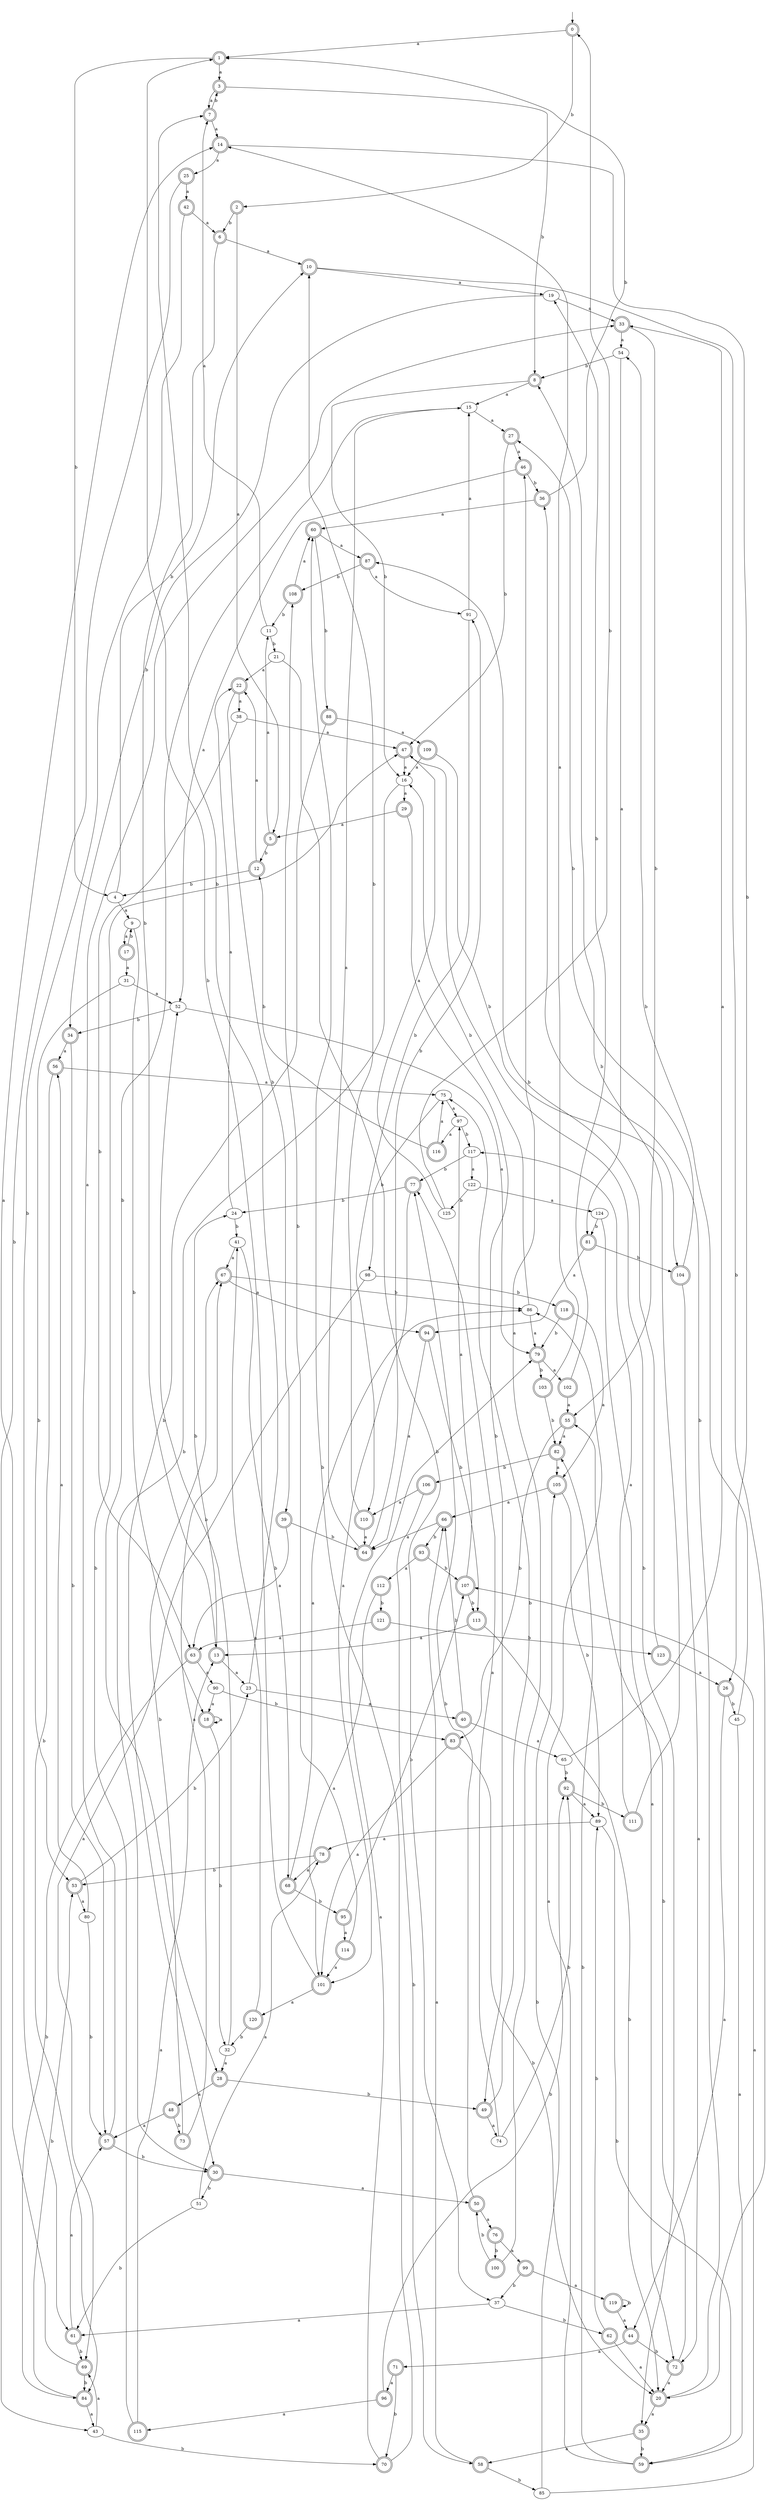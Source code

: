 digraph RandomDFA {
  __start0 [label="", shape=none];
  __start0 -> 0 [label=""];
  0 [shape=circle] [shape=doublecircle]
  0 -> 1 [label="a"]
  0 -> 2 [label="b"]
  1 [shape=doublecircle]
  1 -> 3 [label="a"]
  1 -> 4 [label="b"]
  2 [shape=doublecircle]
  2 -> 5 [label="a"]
  2 -> 6 [label="b"]
  3 [shape=doublecircle]
  3 -> 7 [label="a"]
  3 -> 8 [label="b"]
  4
  4 -> 9 [label="a"]
  4 -> 10 [label="b"]
  5 [shape=doublecircle]
  5 -> 11 [label="a"]
  5 -> 12 [label="b"]
  6 [shape=doublecircle]
  6 -> 10 [label="a"]
  6 -> 13 [label="b"]
  7 [shape=doublecircle]
  7 -> 14 [label="a"]
  7 -> 3 [label="b"]
  8 [shape=doublecircle]
  8 -> 15 [label="a"]
  8 -> 16 [label="b"]
  9
  9 -> 17 [label="a"]
  9 -> 18 [label="b"]
  10 [shape=doublecircle]
  10 -> 19 [label="a"]
  10 -> 20 [label="b"]
  11
  11 -> 7 [label="a"]
  11 -> 21 [label="b"]
  12 [shape=doublecircle]
  12 -> 22 [label="a"]
  12 -> 4 [label="b"]
  13 [shape=doublecircle]
  13 -> 23 [label="a"]
  13 -> 24 [label="b"]
  14 [shape=doublecircle]
  14 -> 25 [label="a"]
  14 -> 26 [label="b"]
  15
  15 -> 27 [label="a"]
  15 -> 28 [label="b"]
  16
  16 -> 29 [label="a"]
  16 -> 30 [label="b"]
  17 [shape=doublecircle]
  17 -> 31 [label="a"]
  17 -> 9 [label="b"]
  18 [shape=doublecircle]
  18 -> 18 [label="a"]
  18 -> 32 [label="b"]
  19
  19 -> 33 [label="a"]
  19 -> 34 [label="b"]
  20 [shape=doublecircle]
  20 -> 35 [label="a"]
  20 -> 36 [label="b"]
  21
  21 -> 22 [label="a"]
  21 -> 37 [label="b"]
  22 [shape=doublecircle]
  22 -> 38 [label="a"]
  22 -> 39 [label="b"]
  23
  23 -> 40 [label="a"]
  23 -> 7 [label="b"]
  24
  24 -> 22 [label="a"]
  24 -> 41 [label="b"]
  25 [shape=doublecircle]
  25 -> 42 [label="a"]
  25 -> 43 [label="b"]
  26 [shape=doublecircle]
  26 -> 44 [label="a"]
  26 -> 45 [label="b"]
  27 [shape=doublecircle]
  27 -> 46 [label="a"]
  27 -> 47 [label="b"]
  28 [shape=doublecircle]
  28 -> 48 [label="a"]
  28 -> 49 [label="b"]
  29 [shape=doublecircle]
  29 -> 5 [label="a"]
  29 -> 49 [label="b"]
  30 [shape=doublecircle]
  30 -> 50 [label="a"]
  30 -> 51 [label="b"]
  31
  31 -> 52 [label="a"]
  31 -> 53 [label="b"]
  32
  32 -> 28 [label="a"]
  32 -> 52 [label="b"]
  33 [shape=doublecircle]
  33 -> 54 [label="a"]
  33 -> 55 [label="b"]
  34 [shape=doublecircle]
  34 -> 56 [label="a"]
  34 -> 57 [label="b"]
  35 [shape=doublecircle]
  35 -> 58 [label="a"]
  35 -> 59 [label="b"]
  36 [shape=doublecircle]
  36 -> 60 [label="a"]
  36 -> 1 [label="b"]
  37
  37 -> 61 [label="a"]
  37 -> 62 [label="b"]
  38
  38 -> 47 [label="a"]
  38 -> 63 [label="b"]
  39 [shape=doublecircle]
  39 -> 63 [label="a"]
  39 -> 64 [label="b"]
  40 [shape=doublecircle]
  40 -> 65 [label="a"]
  40 -> 66 [label="b"]
  41
  41 -> 67 [label="a"]
  41 -> 68 [label="b"]
  42 [shape=doublecircle]
  42 -> 6 [label="a"]
  42 -> 61 [label="b"]
  43
  43 -> 69 [label="a"]
  43 -> 70 [label="b"]
  44 [shape=doublecircle]
  44 -> 71 [label="a"]
  44 -> 72 [label="b"]
  45
  45 -> 59 [label="a"]
  45 -> 54 [label="b"]
  46 [shape=doublecircle]
  46 -> 52 [label="a"]
  46 -> 36 [label="b"]
  47 [shape=doublecircle]
  47 -> 16 [label="a"]
  47 -> 35 [label="b"]
  48 [shape=doublecircle]
  48 -> 57 [label="a"]
  48 -> 73 [label="b"]
  49 [shape=doublecircle]
  49 -> 74 [label="a"]
  49 -> 75 [label="b"]
  50 [shape=doublecircle]
  50 -> 76 [label="a"]
  50 -> 77 [label="b"]
  51
  51 -> 78 [label="a"]
  51 -> 61 [label="b"]
  52
  52 -> 79 [label="a"]
  52 -> 34 [label="b"]
  53 [shape=doublecircle]
  53 -> 80 [label="a"]
  53 -> 23 [label="b"]
  54
  54 -> 81 [label="a"]
  54 -> 8 [label="b"]
  55 [shape=doublecircle]
  55 -> 82 [label="a"]
  55 -> 83 [label="b"]
  56 [shape=doublecircle]
  56 -> 75 [label="a"]
  56 -> 84 [label="b"]
  57 [shape=doublecircle]
  57 -> 33 [label="a"]
  57 -> 30 [label="b"]
  58 [shape=doublecircle]
  58 -> 66 [label="a"]
  58 -> 85 [label="b"]
  59 [shape=doublecircle]
  59 -> 86 [label="a"]
  59 -> 82 [label="b"]
  60 [shape=doublecircle]
  60 -> 87 [label="a"]
  60 -> 88 [label="b"]
  61 [shape=doublecircle]
  61 -> 57 [label="a"]
  61 -> 69 [label="b"]
  62 [shape=doublecircle]
  62 -> 20 [label="a"]
  62 -> 89 [label="b"]
  63 [shape=doublecircle]
  63 -> 90 [label="a"]
  63 -> 84 [label="b"]
  64 [shape=doublecircle]
  64 -> 15 [label="a"]
  64 -> 91 [label="b"]
  65
  65 -> 33 [label="a"]
  65 -> 92 [label="b"]
  66 [shape=doublecircle]
  66 -> 64 [label="a"]
  66 -> 93 [label="b"]
  67 [shape=doublecircle]
  67 -> 94 [label="a"]
  67 -> 86 [label="b"]
  68 [shape=doublecircle]
  68 -> 86 [label="a"]
  68 -> 95 [label="b"]
  69 [shape=doublecircle]
  69 -> 14 [label="a"]
  69 -> 84 [label="b"]
  70 [shape=doublecircle]
  70 -> 79 [label="a"]
  70 -> 60 [label="b"]
  71 [shape=doublecircle]
  71 -> 96 [label="a"]
  71 -> 70 [label="b"]
  72 [shape=doublecircle]
  72 -> 20 [label="a"]
  72 -> 55 [label="b"]
  73 [shape=doublecircle]
  73 -> 67 [label="a"]
  73 -> 67 [label="b"]
  74
  74 -> 77 [label="a"]
  74 -> 92 [label="b"]
  75
  75 -> 97 [label="a"]
  75 -> 98 [label="b"]
  76 [shape=doublecircle]
  76 -> 99 [label="a"]
  76 -> 100 [label="b"]
  77 [shape=doublecircle]
  77 -> 101 [label="a"]
  77 -> 24 [label="b"]
  78 [shape=doublecircle]
  78 -> 68 [label="a"]
  78 -> 53 [label="b"]
  79 [shape=doublecircle]
  79 -> 102 [label="a"]
  79 -> 103 [label="b"]
  80
  80 -> 56 [label="a"]
  80 -> 57 [label="b"]
  81 [shape=doublecircle]
  81 -> 94 [label="a"]
  81 -> 104 [label="b"]
  82 [shape=doublecircle]
  82 -> 105 [label="a"]
  82 -> 106 [label="b"]
  83 [shape=doublecircle]
  83 -> 101 [label="a"]
  83 -> 20 [label="b"]
  84 [shape=doublecircle]
  84 -> 43 [label="a"]
  84 -> 53 [label="b"]
  85
  85 -> 107 [label="a"]
  85 -> 105 [label="b"]
  86
  86 -> 79 [label="a"]
  86 -> 16 [label="b"]
  87 [shape=doublecircle]
  87 -> 91 [label="a"]
  87 -> 108 [label="b"]
  88 [shape=doublecircle]
  88 -> 109 [label="a"]
  88 -> 30 [label="b"]
  89
  89 -> 78 [label="a"]
  89 -> 59 [label="b"]
  90
  90 -> 18 [label="a"]
  90 -> 83 [label="b"]
  91
  91 -> 15 [label="a"]
  91 -> 110 [label="b"]
  92 [shape=doublecircle]
  92 -> 89 [label="a"]
  92 -> 111 [label="b"]
  93 [shape=doublecircle]
  93 -> 112 [label="a"]
  93 -> 107 [label="b"]
  94 [shape=doublecircle]
  94 -> 64 [label="a"]
  94 -> 113 [label="b"]
  95 [shape=doublecircle]
  95 -> 114 [label="a"]
  95 -> 107 [label="b"]
  96 [shape=doublecircle]
  96 -> 115 [label="a"]
  96 -> 92 [label="b"]
  97
  97 -> 116 [label="a"]
  97 -> 117 [label="b"]
  98
  98 -> 69 [label="a"]
  98 -> 118 [label="b"]
  99 [shape=doublecircle]
  99 -> 119 [label="a"]
  99 -> 37 [label="b"]
  100 [shape=doublecircle]
  100 -> 46 [label="a"]
  100 -> 50 [label="b"]
  101 [shape=doublecircle]
  101 -> 120 [label="a"]
  101 -> 1 [label="b"]
  102 [shape=doublecircle]
  102 -> 55 [label="a"]
  102 -> 19 [label="b"]
  103 [shape=doublecircle]
  103 -> 14 [label="a"]
  103 -> 82 [label="b"]
  104 [shape=doublecircle]
  104 -> 72 [label="a"]
  104 -> 27 [label="b"]
  105 [shape=doublecircle]
  105 -> 66 [label="a"]
  105 -> 89 [label="b"]
  106 [shape=doublecircle]
  106 -> 110 [label="a"]
  106 -> 58 [label="b"]
  107 [shape=doublecircle]
  107 -> 97 [label="a"]
  107 -> 113 [label="b"]
  108 [shape=doublecircle]
  108 -> 60 [label="a"]
  108 -> 11 [label="b"]
  109 [shape=doublecircle]
  109 -> 16 [label="a"]
  109 -> 104 [label="b"]
  110 [shape=doublecircle]
  110 -> 64 [label="a"]
  110 -> 10 [label="b"]
  111 [shape=doublecircle]
  111 -> 117 [label="a"]
  111 -> 8 [label="b"]
  112 [shape=doublecircle]
  112 -> 101 [label="a"]
  112 -> 121 [label="b"]
  113 [shape=doublecircle]
  113 -> 13 [label="a"]
  113 -> 20 [label="b"]
  114 [shape=doublecircle]
  114 -> 101 [label="a"]
  114 -> 108 [label="b"]
  115 [shape=doublecircle]
  115 -> 13 [label="a"]
  115 -> 47 [label="b"]
  116 [shape=doublecircle]
  116 -> 75 [label="a"]
  116 -> 12 [label="b"]
  117
  117 -> 122 [label="a"]
  117 -> 77 [label="b"]
  118 [shape=doublecircle]
  118 -> 105 [label="a"]
  118 -> 79 [label="b"]
  119 [shape=doublecircle]
  119 -> 44 [label="a"]
  119 -> 119 [label="b"]
  120 [shape=doublecircle]
  120 -> 41 [label="a"]
  120 -> 32 [label="b"]
  121 [shape=doublecircle]
  121 -> 63 [label="a"]
  121 -> 123 [label="b"]
  122
  122 -> 124 [label="a"]
  122 -> 125 [label="b"]
  123 [shape=doublecircle]
  123 -> 26 [label="a"]
  123 -> 87 [label="b"]
  124
  124 -> 72 [label="a"]
  124 -> 81 [label="b"]
  125
  125 -> 47 [label="a"]
  125 -> 0 [label="b"]
}
